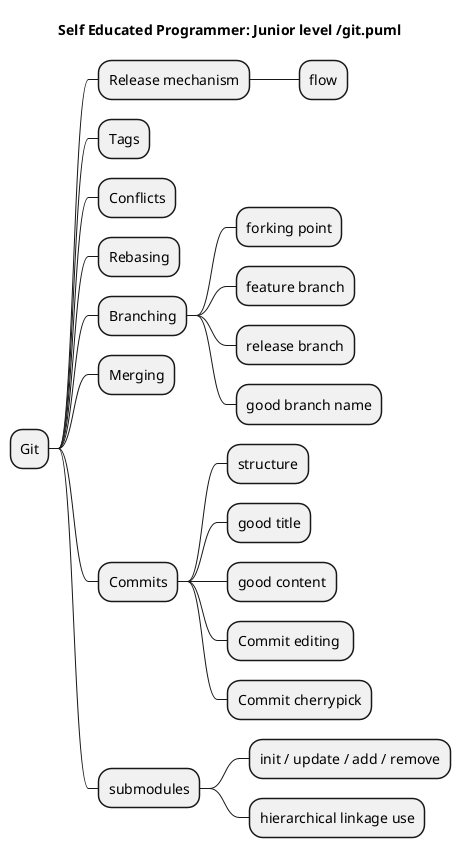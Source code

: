 @startmindmap
title Self Educated Programmer: Junior level /git.puml

* Git
** Release mechanism
*** flow
** Tags
** Conflicts
** Rebasing
** Branching
*** forking point
*** feature branch
*** release branch
*** good branch name
** Merging
** Commits
*** structure
*** good title
*** good content
*** Commit editing 
*** Commit cherrypick
** submodules
*** init / update / add / remove
*** hierarchical linkage use
@endmindmap
